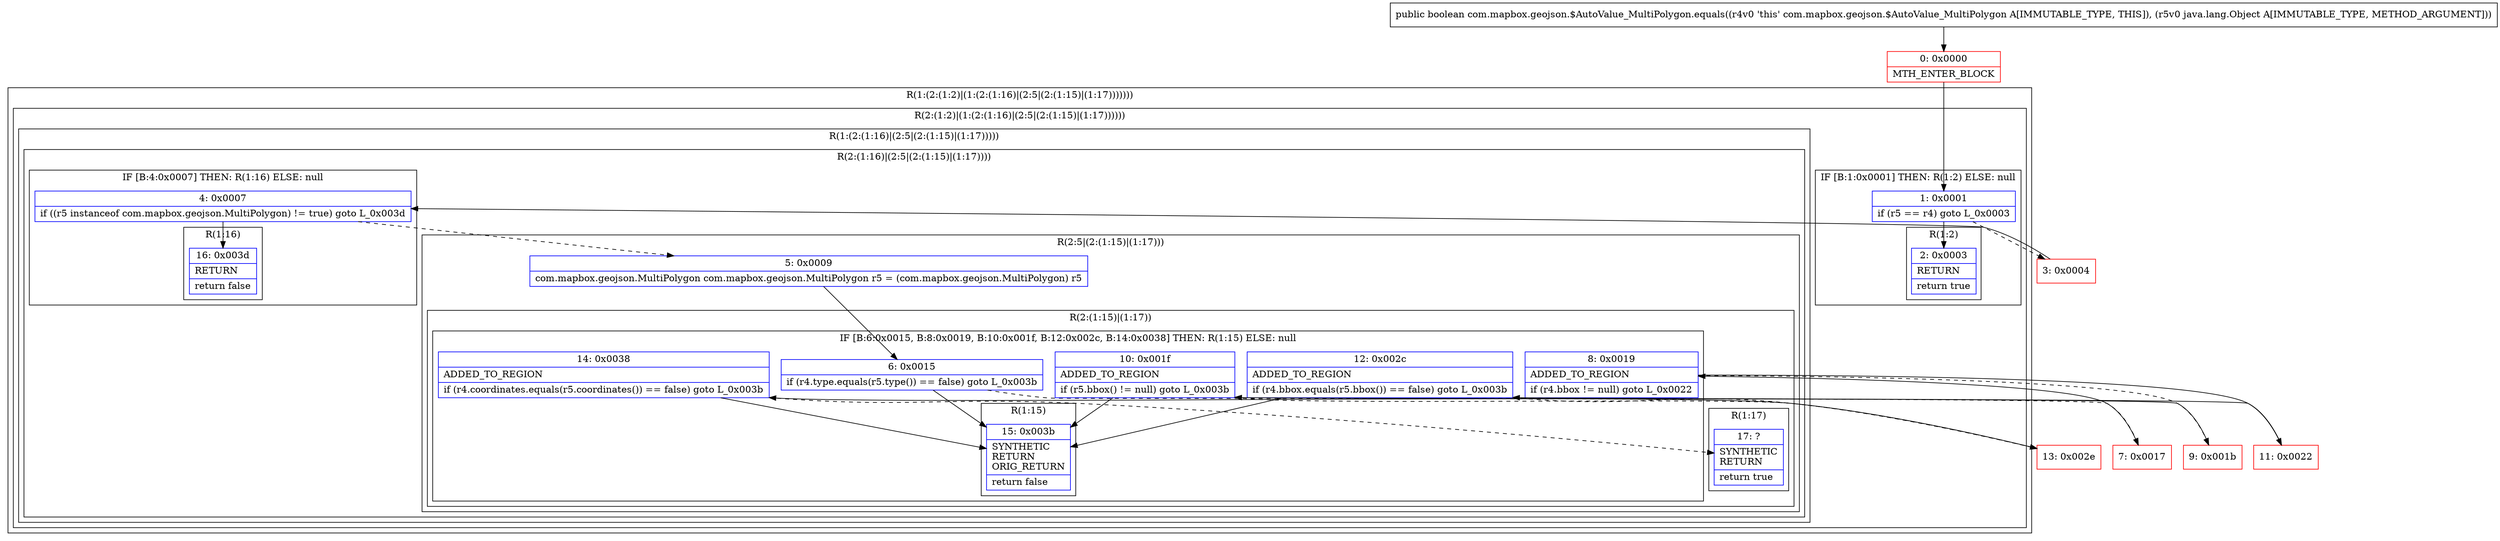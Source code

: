 digraph "CFG forcom.mapbox.geojson.$AutoValue_MultiPolygon.equals(Ljava\/lang\/Object;)Z" {
subgraph cluster_Region_1796183263 {
label = "R(1:(2:(1:2)|(1:(2:(1:16)|(2:5|(2:(1:15)|(1:17)))))))";
node [shape=record,color=blue];
subgraph cluster_Region_1089069880 {
label = "R(2:(1:2)|(1:(2:(1:16)|(2:5|(2:(1:15)|(1:17))))))";
node [shape=record,color=blue];
subgraph cluster_IfRegion_458322337 {
label = "IF [B:1:0x0001] THEN: R(1:2) ELSE: null";
node [shape=record,color=blue];
Node_1 [shape=record,label="{1\:\ 0x0001|if (r5 == r4) goto L_0x0003\l}"];
subgraph cluster_Region_1781813751 {
label = "R(1:2)";
node [shape=record,color=blue];
Node_2 [shape=record,label="{2\:\ 0x0003|RETURN\l|return true\l}"];
}
}
subgraph cluster_Region_2097842434 {
label = "R(1:(2:(1:16)|(2:5|(2:(1:15)|(1:17)))))";
node [shape=record,color=blue];
subgraph cluster_Region_1928680888 {
label = "R(2:(1:16)|(2:5|(2:(1:15)|(1:17))))";
node [shape=record,color=blue];
subgraph cluster_IfRegion_1647967806 {
label = "IF [B:4:0x0007] THEN: R(1:16) ELSE: null";
node [shape=record,color=blue];
Node_4 [shape=record,label="{4\:\ 0x0007|if ((r5 instanceof com.mapbox.geojson.MultiPolygon) != true) goto L_0x003d\l}"];
subgraph cluster_Region_717922407 {
label = "R(1:16)";
node [shape=record,color=blue];
Node_16 [shape=record,label="{16\:\ 0x003d|RETURN\l|return false\l}"];
}
}
subgraph cluster_Region_1132438577 {
label = "R(2:5|(2:(1:15)|(1:17)))";
node [shape=record,color=blue];
Node_5 [shape=record,label="{5\:\ 0x0009|com.mapbox.geojson.MultiPolygon com.mapbox.geojson.MultiPolygon r5 = (com.mapbox.geojson.MultiPolygon) r5\l}"];
subgraph cluster_Region_60915365 {
label = "R(2:(1:15)|(1:17))";
node [shape=record,color=blue];
subgraph cluster_IfRegion_1769424380 {
label = "IF [B:6:0x0015, B:8:0x0019, B:10:0x001f, B:12:0x002c, B:14:0x0038] THEN: R(1:15) ELSE: null";
node [shape=record,color=blue];
Node_6 [shape=record,label="{6\:\ 0x0015|if (r4.type.equals(r5.type()) == false) goto L_0x003b\l}"];
Node_8 [shape=record,label="{8\:\ 0x0019|ADDED_TO_REGION\l|if (r4.bbox != null) goto L_0x0022\l}"];
Node_10 [shape=record,label="{10\:\ 0x001f|ADDED_TO_REGION\l|if (r5.bbox() != null) goto L_0x003b\l}"];
Node_12 [shape=record,label="{12\:\ 0x002c|ADDED_TO_REGION\l|if (r4.bbox.equals(r5.bbox()) == false) goto L_0x003b\l}"];
Node_14 [shape=record,label="{14\:\ 0x0038|ADDED_TO_REGION\l|if (r4.coordinates.equals(r5.coordinates()) == false) goto L_0x003b\l}"];
subgraph cluster_Region_1528935420 {
label = "R(1:15)";
node [shape=record,color=blue];
Node_15 [shape=record,label="{15\:\ 0x003b|SYNTHETIC\lRETURN\lORIG_RETURN\l|return false\l}"];
}
}
subgraph cluster_Region_1984196264 {
label = "R(1:17)";
node [shape=record,color=blue];
Node_17 [shape=record,label="{17\:\ ?|SYNTHETIC\lRETURN\l|return true\l}"];
}
}
}
}
}
}
}
Node_0 [shape=record,color=red,label="{0\:\ 0x0000|MTH_ENTER_BLOCK\l}"];
Node_3 [shape=record,color=red,label="{3\:\ 0x0004}"];
Node_7 [shape=record,color=red,label="{7\:\ 0x0017}"];
Node_9 [shape=record,color=red,label="{9\:\ 0x001b}"];
Node_11 [shape=record,color=red,label="{11\:\ 0x0022}"];
Node_13 [shape=record,color=red,label="{13\:\ 0x002e}"];
MethodNode[shape=record,label="{public boolean com.mapbox.geojson.$AutoValue_MultiPolygon.equals((r4v0 'this' com.mapbox.geojson.$AutoValue_MultiPolygon A[IMMUTABLE_TYPE, THIS]), (r5v0 java.lang.Object A[IMMUTABLE_TYPE, METHOD_ARGUMENT])) }"];
MethodNode -> Node_0;
Node_1 -> Node_2;
Node_1 -> Node_3[style=dashed];
Node_4 -> Node_5[style=dashed];
Node_4 -> Node_16;
Node_5 -> Node_6;
Node_6 -> Node_7[style=dashed];
Node_6 -> Node_15;
Node_8 -> Node_9[style=dashed];
Node_8 -> Node_11;
Node_10 -> Node_15;
Node_10 -> Node_13[style=dashed];
Node_12 -> Node_13[style=dashed];
Node_12 -> Node_15;
Node_14 -> Node_15;
Node_14 -> Node_17[style=dashed];
Node_0 -> Node_1;
Node_3 -> Node_4;
Node_7 -> Node_8;
Node_9 -> Node_10;
Node_11 -> Node_12;
Node_13 -> Node_14;
}

